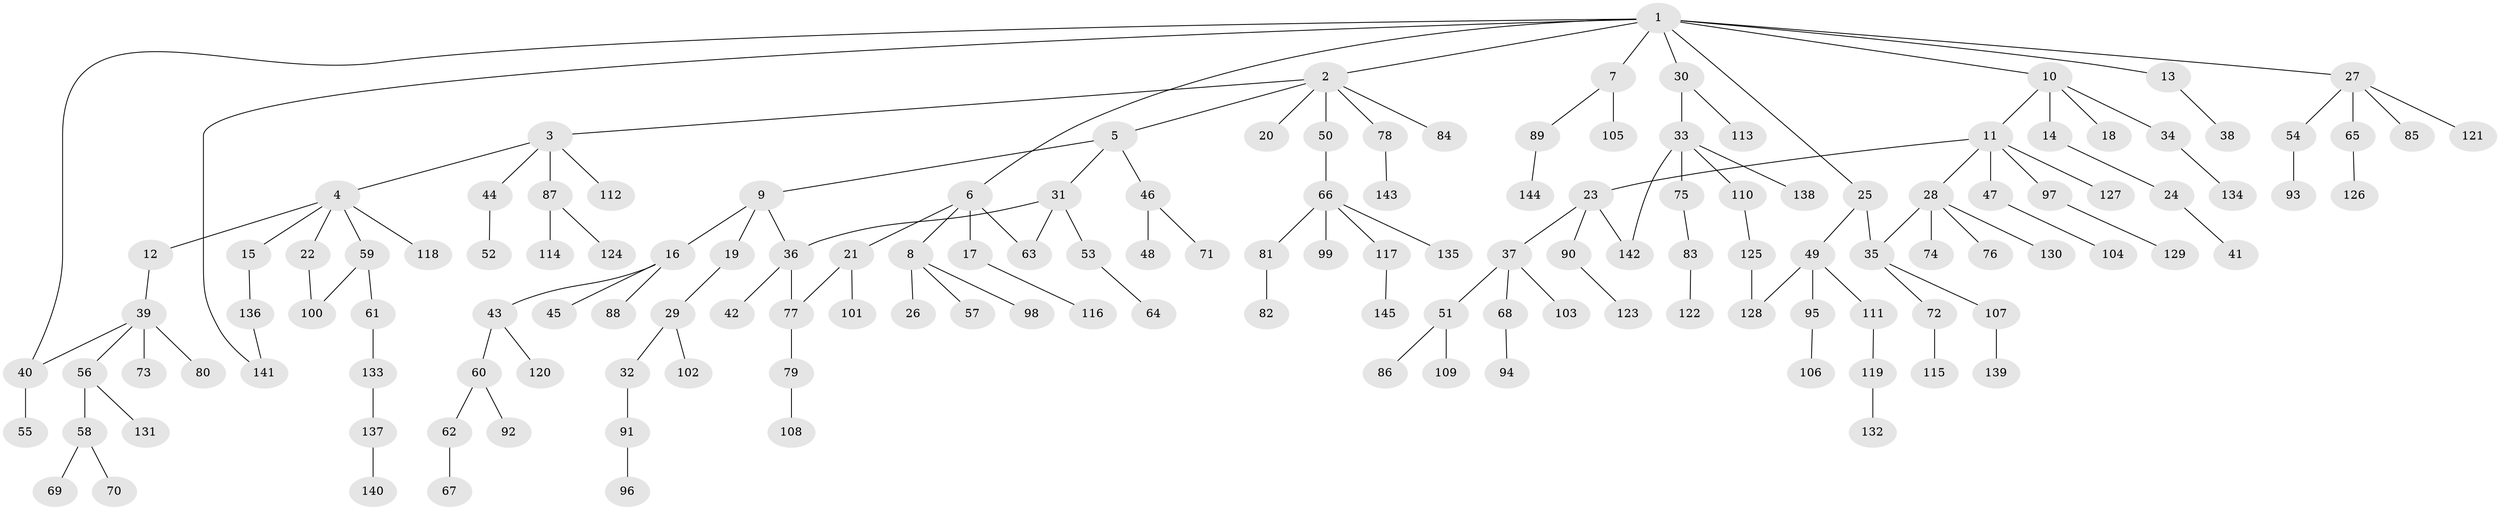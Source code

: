 // Generated by graph-tools (version 1.1) at 2025/49/03/09/25 03:49:17]
// undirected, 145 vertices, 153 edges
graph export_dot {
graph [start="1"]
  node [color=gray90,style=filled];
  1;
  2;
  3;
  4;
  5;
  6;
  7;
  8;
  9;
  10;
  11;
  12;
  13;
  14;
  15;
  16;
  17;
  18;
  19;
  20;
  21;
  22;
  23;
  24;
  25;
  26;
  27;
  28;
  29;
  30;
  31;
  32;
  33;
  34;
  35;
  36;
  37;
  38;
  39;
  40;
  41;
  42;
  43;
  44;
  45;
  46;
  47;
  48;
  49;
  50;
  51;
  52;
  53;
  54;
  55;
  56;
  57;
  58;
  59;
  60;
  61;
  62;
  63;
  64;
  65;
  66;
  67;
  68;
  69;
  70;
  71;
  72;
  73;
  74;
  75;
  76;
  77;
  78;
  79;
  80;
  81;
  82;
  83;
  84;
  85;
  86;
  87;
  88;
  89;
  90;
  91;
  92;
  93;
  94;
  95;
  96;
  97;
  98;
  99;
  100;
  101;
  102;
  103;
  104;
  105;
  106;
  107;
  108;
  109;
  110;
  111;
  112;
  113;
  114;
  115;
  116;
  117;
  118;
  119;
  120;
  121;
  122;
  123;
  124;
  125;
  126;
  127;
  128;
  129;
  130;
  131;
  132;
  133;
  134;
  135;
  136;
  137;
  138;
  139;
  140;
  141;
  142;
  143;
  144;
  145;
  1 -- 2;
  1 -- 6;
  1 -- 7;
  1 -- 10;
  1 -- 13;
  1 -- 25;
  1 -- 27;
  1 -- 30;
  1 -- 40;
  1 -- 141;
  2 -- 3;
  2 -- 5;
  2 -- 20;
  2 -- 50;
  2 -- 78;
  2 -- 84;
  3 -- 4;
  3 -- 44;
  3 -- 87;
  3 -- 112;
  4 -- 12;
  4 -- 15;
  4 -- 22;
  4 -- 59;
  4 -- 118;
  5 -- 9;
  5 -- 31;
  5 -- 46;
  6 -- 8;
  6 -- 17;
  6 -- 21;
  6 -- 63;
  7 -- 89;
  7 -- 105;
  8 -- 26;
  8 -- 57;
  8 -- 98;
  9 -- 16;
  9 -- 19;
  9 -- 36;
  10 -- 11;
  10 -- 14;
  10 -- 18;
  10 -- 34;
  11 -- 23;
  11 -- 28;
  11 -- 47;
  11 -- 97;
  11 -- 127;
  12 -- 39;
  13 -- 38;
  14 -- 24;
  15 -- 136;
  16 -- 43;
  16 -- 45;
  16 -- 88;
  17 -- 116;
  19 -- 29;
  21 -- 101;
  21 -- 77;
  22 -- 100;
  23 -- 37;
  23 -- 90;
  23 -- 142;
  24 -- 41;
  25 -- 35;
  25 -- 49;
  27 -- 54;
  27 -- 65;
  27 -- 85;
  27 -- 121;
  28 -- 74;
  28 -- 76;
  28 -- 130;
  28 -- 35;
  29 -- 32;
  29 -- 102;
  30 -- 33;
  30 -- 113;
  31 -- 36;
  31 -- 53;
  31 -- 63;
  32 -- 91;
  33 -- 75;
  33 -- 110;
  33 -- 138;
  33 -- 142;
  34 -- 134;
  35 -- 72;
  35 -- 107;
  36 -- 42;
  36 -- 77;
  37 -- 51;
  37 -- 68;
  37 -- 103;
  39 -- 56;
  39 -- 73;
  39 -- 80;
  39 -- 40;
  40 -- 55;
  43 -- 60;
  43 -- 120;
  44 -- 52;
  46 -- 48;
  46 -- 71;
  47 -- 104;
  49 -- 95;
  49 -- 111;
  49 -- 128;
  50 -- 66;
  51 -- 86;
  51 -- 109;
  53 -- 64;
  54 -- 93;
  56 -- 58;
  56 -- 131;
  58 -- 69;
  58 -- 70;
  59 -- 61;
  59 -- 100;
  60 -- 62;
  60 -- 92;
  61 -- 133;
  62 -- 67;
  65 -- 126;
  66 -- 81;
  66 -- 99;
  66 -- 117;
  66 -- 135;
  68 -- 94;
  72 -- 115;
  75 -- 83;
  77 -- 79;
  78 -- 143;
  79 -- 108;
  81 -- 82;
  83 -- 122;
  87 -- 114;
  87 -- 124;
  89 -- 144;
  90 -- 123;
  91 -- 96;
  95 -- 106;
  97 -- 129;
  107 -- 139;
  110 -- 125;
  111 -- 119;
  117 -- 145;
  119 -- 132;
  125 -- 128;
  133 -- 137;
  136 -- 141;
  137 -- 140;
}
